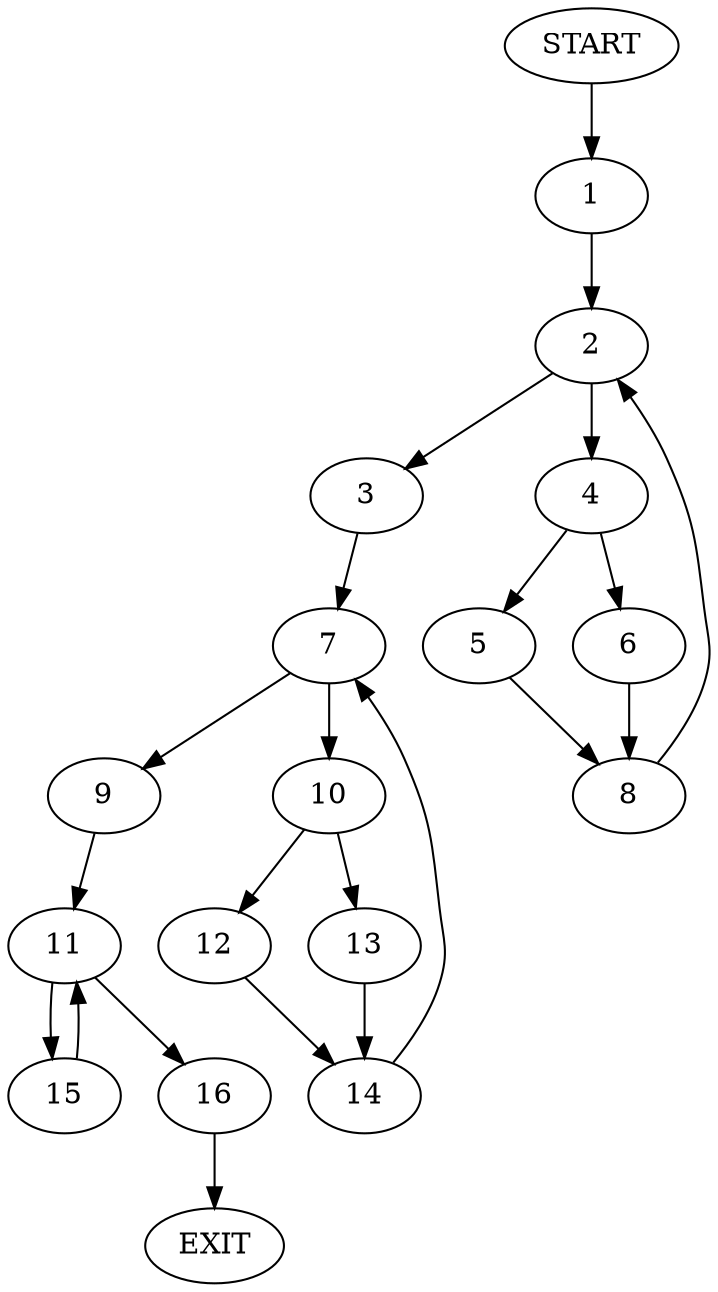 digraph {
0 [label="START"]
17 [label="EXIT"]
0 -> 1
1 -> 2
2 -> 3
2 -> 4
4 -> 5
4 -> 6
3 -> 7
5 -> 8
6 -> 8
8 -> 2
7 -> 9
7 -> 10
9 -> 11
10 -> 12
10 -> 13
12 -> 14
13 -> 14
14 -> 7
11 -> 15
11 -> 16
15 -> 11
16 -> 17
}
